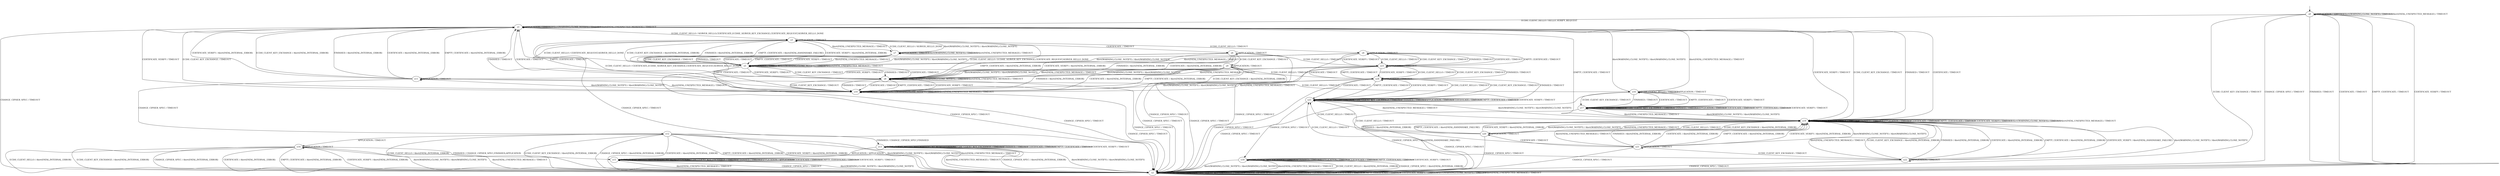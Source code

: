 digraph h6 {
s0 [label="s0"];
s1 [label="s1"];
s2 [label="s2"];
s3 [label="s3"];
s19 [label="s19"];
s4 [label="s4"];
s5 [label="s5"];
s6 [label="s6"];
s7 [label="s7"];
s20 [label="s20"];
s8 [label="s8"];
s9 [label="s9"];
s21 [label="s21"];
s23 [label="s23"];
s25 [label="s25"];
s10 [label="s10"];
s11 [label="s11"];
s22 [label="s22"];
s24 [label="s24"];
s12 [label="s12"];
s16 [label="s16"];
s13 [label="s13"];
s14 [label="s14"];
s17 [label="s17"];
s18 [label="s18"];
s15 [label="s15"];
s0 -> s1 [label="ECDH_CLIENT_HELLO / HELLO_VERIFY_REQUEST"];
s0 -> s2 [label="ECDH_CLIENT_KEY_EXCHANGE / TIMEOUT"];
s0 -> s2 [label="CHANGE_CIPHER_SPEC / TIMEOUT"];
s0 -> s2 [label="FINISHED / TIMEOUT"];
s0 -> s0 [label="APPLICATION / TIMEOUT"];
s0 -> s2 [label="CERTIFICATE / TIMEOUT"];
s0 -> s2 [label="EMPTY_CERTIFICATE / TIMEOUT"];
s0 -> s2 [label="CERTIFICATE_VERIFY / TIMEOUT"];
s0 -> s0 [label="Alert(WARNING,CLOSE_NOTIFY) / TIMEOUT"];
s0 -> s0 [label="Alert(FATAL,UNEXPECTED_MESSAGE) / TIMEOUT"];
s1 -> s3 [label="ECDH_CLIENT_HELLO / SERVER_HELLO,CERTIFICATE,ECDHE_SERVER_KEY_EXCHANGE,CERTIFICATE_REQUEST,SERVER_HELLO_DONE"];
s1 -> s19 [label="ECDH_CLIENT_KEY_EXCHANGE / TIMEOUT"];
s1 -> s2 [label="CHANGE_CIPHER_SPEC / TIMEOUT"];
s1 -> s19 [label="FINISHED / TIMEOUT"];
s1 -> s1 [label="APPLICATION / TIMEOUT"];
s1 -> s19 [label="CERTIFICATE / TIMEOUT"];
s1 -> s19 [label="EMPTY_CERTIFICATE / TIMEOUT"];
s1 -> s19 [label="CERTIFICATE_VERIFY / TIMEOUT"];
s1 -> s1 [label="Alert(WARNING,CLOSE_NOTIFY) / TIMEOUT"];
s1 -> s1 [label="Alert(FATAL,UNEXPECTED_MESSAGE) / TIMEOUT"];
s2 -> s2 [label="ECDH_CLIENT_HELLO / TIMEOUT"];
s2 -> s2 [label="ECDH_CLIENT_KEY_EXCHANGE / TIMEOUT"];
s2 -> s2 [label="CHANGE_CIPHER_SPEC / TIMEOUT"];
s2 -> s2 [label="FINISHED / TIMEOUT"];
s2 -> s2 [label="APPLICATION / TIMEOUT"];
s2 -> s2 [label="CERTIFICATE / TIMEOUT"];
s2 -> s2 [label="EMPTY_CERTIFICATE / TIMEOUT"];
s2 -> s2 [label="CERTIFICATE_VERIFY / TIMEOUT"];
s2 -> s2 [label="Alert(WARNING,CLOSE_NOTIFY) / TIMEOUT"];
s2 -> s2 [label="Alert(FATAL,UNEXPECTED_MESSAGE) / TIMEOUT"];
s3 -> s4 [label="ECDH_CLIENT_HELLO / TIMEOUT"];
s3 -> s5 [label="ECDH_CLIENT_KEY_EXCHANGE / Alert(FATAL,INTERNAL_ERROR)"];
s3 -> s2 [label="CHANGE_CIPHER_SPEC / TIMEOUT"];
s3 -> s5 [label="FINISHED / Alert(FATAL,INTERNAL_ERROR)"];
s3 -> s3 [label="APPLICATION / TIMEOUT"];
s3 -> s6 [label="CERTIFICATE / TIMEOUT"];
s3 -> s5 [label="EMPTY_CERTIFICATE / Alert(FATAL,HANDSHAKE_FAILURE)"];
s3 -> s5 [label="CERTIFICATE_VERIFY / Alert(FATAL,INTERNAL_ERROR)"];
s3 -> s7 [label="Alert(WARNING,CLOSE_NOTIFY) / Alert(WARNING,CLOSE_NOTIFY)"];
s3 -> s7 [label="Alert(FATAL,UNEXPECTED_MESSAGE) / TIMEOUT"];
s19 -> s20 [label="ECDH_CLIENT_HELLO / TIMEOUT"];
s19 -> s19 [label="ECDH_CLIENT_KEY_EXCHANGE / TIMEOUT"];
s19 -> s2 [label="CHANGE_CIPHER_SPEC / TIMEOUT"];
s19 -> s19 [label="FINISHED / TIMEOUT"];
s19 -> s19 [label="APPLICATION / TIMEOUT"];
s19 -> s19 [label="CERTIFICATE / TIMEOUT"];
s19 -> s19 [label="EMPTY_CERTIFICATE / TIMEOUT"];
s19 -> s19 [label="CERTIFICATE_VERIFY / TIMEOUT"];
s19 -> s19 [label="Alert(WARNING,CLOSE_NOTIFY) / TIMEOUT"];
s19 -> s19 [label="Alert(FATAL,UNEXPECTED_MESSAGE) / TIMEOUT"];
s4 -> s23 [label="ECDH_CLIENT_HELLO / TIMEOUT"];
s4 -> s23 [label="ECDH_CLIENT_KEY_EXCHANGE / TIMEOUT"];
s4 -> s2 [label="CHANGE_CIPHER_SPEC / TIMEOUT"];
s4 -> s23 [label="FINISHED / TIMEOUT"];
s4 -> s4 [label="APPLICATION / TIMEOUT"];
s4 -> s23 [label="CERTIFICATE / TIMEOUT"];
s4 -> s23 [label="EMPTY_CERTIFICATE / TIMEOUT"];
s4 -> s23 [label="CERTIFICATE_VERIFY / TIMEOUT"];
s4 -> s5 [label="Alert(WARNING,CLOSE_NOTIFY) / Alert(WARNING,CLOSE_NOTIFY)"];
s4 -> s5 [label="Alert(FATAL,UNEXPECTED_MESSAGE) / TIMEOUT"];
s5 -> s3 [label="ECDH_CLIENT_HELLO / CERTIFICATE_REQUEST,SERVER_HELLO_DONE"];
s5 -> s8 [label="ECDH_CLIENT_KEY_EXCHANGE / TIMEOUT"];
s5 -> s2 [label="CHANGE_CIPHER_SPEC / TIMEOUT"];
s5 -> s8 [label="FINISHED / TIMEOUT"];
s5 -> s5 [label="APPLICATION / TIMEOUT"];
s5 -> s8 [label="CERTIFICATE / TIMEOUT"];
s5 -> s8 [label="EMPTY_CERTIFICATE / TIMEOUT"];
s5 -> s8 [label="CERTIFICATE_VERIFY / TIMEOUT"];
s5 -> s5 [label="Alert(WARNING,CLOSE_NOTIFY) / TIMEOUT"];
s5 -> s5 [label="Alert(FATAL,UNEXPECTED_MESSAGE) / TIMEOUT"];
s6 -> s23 [label="ECDH_CLIENT_HELLO / TIMEOUT"];
s6 -> s9 [label="ECDH_CLIENT_KEY_EXCHANGE / TIMEOUT"];
s6 -> s2 [label="CHANGE_CIPHER_SPEC / TIMEOUT"];
s6 -> s8 [label="FINISHED / Alert(FATAL,INTERNAL_ERROR)"];
s6 -> s6 [label="APPLICATION / TIMEOUT"];
s6 -> s8 [label="CERTIFICATE / Alert(FATAL,INTERNAL_ERROR)"];
s6 -> s8 [label="EMPTY_CERTIFICATE / Alert(FATAL,INTERNAL_ERROR)"];
s6 -> s8 [label="CERTIFICATE_VERIFY / Alert(FATAL,INTERNAL_ERROR)"];
s6 -> s5 [label="Alert(WARNING,CLOSE_NOTIFY) / Alert(WARNING,CLOSE_NOTIFY)"];
s6 -> s5 [label="Alert(FATAL,UNEXPECTED_MESSAGE) / TIMEOUT"];
s7 -> s3 [label="ECDH_CLIENT_HELLO / SERVER_HELLO_DONE"];
s7 -> s5 [label="ECDH_CLIENT_KEY_EXCHANGE / TIMEOUT"];
s7 -> s2 [label="CHANGE_CIPHER_SPEC / TIMEOUT"];
s7 -> s5 [label="FINISHED / TIMEOUT"];
s7 -> s7 [label="APPLICATION / TIMEOUT"];
s7 -> s5 [label="CERTIFICATE / TIMEOUT"];
s7 -> s5 [label="EMPTY_CERTIFICATE / TIMEOUT"];
s7 -> s5 [label="CERTIFICATE_VERIFY / TIMEOUT"];
s7 -> s7 [label="Alert(WARNING,CLOSE_NOTIFY) / TIMEOUT"];
s7 -> s7 [label="Alert(FATAL,UNEXPECTED_MESSAGE) / TIMEOUT"];
s20 -> s25 [label="ECDH_CLIENT_HELLO / TIMEOUT"];
s20 -> s19 [label="ECDH_CLIENT_KEY_EXCHANGE / Alert(FATAL,INTERNAL_ERROR)"];
s20 -> s2 [label="CHANGE_CIPHER_SPEC / TIMEOUT"];
s20 -> s19 [label="FINISHED / Alert(FATAL,INTERNAL_ERROR)"];
s20 -> s20 [label="APPLICATION / TIMEOUT"];
s20 -> s21 [label="CERTIFICATE / TIMEOUT"];
s20 -> s19 [label="EMPTY_CERTIFICATE / Alert(FATAL,HANDSHAKE_FAILURE)"];
s20 -> s19 [label="CERTIFICATE_VERIFY / Alert(FATAL,INTERNAL_ERROR)"];
s20 -> s19 [label="Alert(WARNING,CLOSE_NOTIFY) / Alert(WARNING,CLOSE_NOTIFY)"];
s20 -> s19 [label="Alert(FATAL,UNEXPECTED_MESSAGE) / TIMEOUT"];
s8 -> s3 [label="ECDH_CLIENT_HELLO / ECDHE_SERVER_KEY_EXCHANGE,CERTIFICATE_REQUEST,SERVER_HELLO_DONE"];
s8 -> s10 [label="ECDH_CLIENT_KEY_EXCHANGE / TIMEOUT"];
s8 -> s2 [label="CHANGE_CIPHER_SPEC / TIMEOUT"];
s8 -> s10 [label="FINISHED / TIMEOUT"];
s8 -> s8 [label="APPLICATION / TIMEOUT"];
s8 -> s10 [label="CERTIFICATE / TIMEOUT"];
s8 -> s10 [label="EMPTY_CERTIFICATE / TIMEOUT"];
s8 -> s10 [label="CERTIFICATE_VERIFY / TIMEOUT"];
s8 -> s8 [label="Alert(WARNING,CLOSE_NOTIFY) / TIMEOUT"];
s8 -> s8 [label="Alert(FATAL,UNEXPECTED_MESSAGE) / TIMEOUT"];
s9 -> s24 [label="ECDH_CLIENT_HELLO / TIMEOUT"];
s9 -> s10 [label="ECDH_CLIENT_KEY_EXCHANGE / Alert(FATAL,INTERNAL_ERROR)"];
s9 -> s2 [label="CHANGE_CIPHER_SPEC / TIMEOUT"];
s9 -> s10 [label="FINISHED / Alert(FATAL,INTERNAL_ERROR)"];
s9 -> s9 [label="APPLICATION / TIMEOUT"];
s9 -> s10 [label="CERTIFICATE / Alert(FATAL,INTERNAL_ERROR)"];
s9 -> s10 [label="EMPTY_CERTIFICATE / Alert(FATAL,INTERNAL_ERROR)"];
s9 -> s11 [label="CERTIFICATE_VERIFY / TIMEOUT"];
s9 -> s8 [label="Alert(WARNING,CLOSE_NOTIFY) / Alert(WARNING,CLOSE_NOTIFY)"];
s9 -> s8 [label="Alert(FATAL,UNEXPECTED_MESSAGE) / TIMEOUT"];
s21 -> s25 [label="ECDH_CLIENT_HELLO / TIMEOUT"];
s21 -> s22 [label="ECDH_CLIENT_KEY_EXCHANGE / TIMEOUT"];
s21 -> s2 [label="CHANGE_CIPHER_SPEC / TIMEOUT"];
s21 -> s19 [label="FINISHED / Alert(FATAL,INTERNAL_ERROR)"];
s21 -> s21 [label="APPLICATION / TIMEOUT"];
s21 -> s19 [label="CERTIFICATE / Alert(FATAL,INTERNAL_ERROR)"];
s21 -> s19 [label="EMPTY_CERTIFICATE / Alert(FATAL,INTERNAL_ERROR)"];
s21 -> s19 [label="CERTIFICATE_VERIFY / Alert(FATAL,INTERNAL_ERROR)"];
s21 -> s19 [label="Alert(WARNING,CLOSE_NOTIFY) / Alert(WARNING,CLOSE_NOTIFY)"];
s21 -> s19 [label="Alert(FATAL,UNEXPECTED_MESSAGE) / TIMEOUT"];
s23 -> s24 [label="ECDH_CLIENT_HELLO / TIMEOUT"];
s23 -> s24 [label="ECDH_CLIENT_KEY_EXCHANGE / TIMEOUT"];
s23 -> s2 [label="CHANGE_CIPHER_SPEC / TIMEOUT"];
s23 -> s24 [label="FINISHED / TIMEOUT"];
s23 -> s23 [label="APPLICATION / TIMEOUT"];
s23 -> s24 [label="CERTIFICATE / TIMEOUT"];
s23 -> s24 [label="EMPTY_CERTIFICATE / TIMEOUT"];
s23 -> s24 [label="CERTIFICATE_VERIFY / TIMEOUT"];
s23 -> s8 [label="Alert(WARNING,CLOSE_NOTIFY) / Alert(WARNING,CLOSE_NOTIFY)"];
s23 -> s8 [label="Alert(FATAL,UNEXPECTED_MESSAGE) / TIMEOUT"];
s25 -> s25 [label="ECDH_CLIENT_HELLO / TIMEOUT"];
s25 -> s25 [label="ECDH_CLIENT_KEY_EXCHANGE / TIMEOUT"];
s25 -> s2 [label="CHANGE_CIPHER_SPEC / TIMEOUT"];
s25 -> s25 [label="FINISHED / TIMEOUT"];
s25 -> s25 [label="APPLICATION / TIMEOUT"];
s25 -> s25 [label="CERTIFICATE / TIMEOUT"];
s25 -> s25 [label="EMPTY_CERTIFICATE / TIMEOUT"];
s25 -> s25 [label="CERTIFICATE_VERIFY / TIMEOUT"];
s25 -> s19 [label="Alert(WARNING,CLOSE_NOTIFY) / Alert(WARNING,CLOSE_NOTIFY)"];
s25 -> s19 [label="Alert(FATAL,UNEXPECTED_MESSAGE) / TIMEOUT"];
s10 -> s3 [label="ECDH_CLIENT_HELLO / CERTIFICATE,ECDHE_SERVER_KEY_EXCHANGE,CERTIFICATE_REQUEST,SERVER_HELLO_DONE"];
s10 -> s1 [label="ECDH_CLIENT_KEY_EXCHANGE / TIMEOUT"];
s10 -> s2 [label="CHANGE_CIPHER_SPEC / TIMEOUT"];
s10 -> s1 [label="FINISHED / TIMEOUT"];
s10 -> s10 [label="APPLICATION / TIMEOUT"];
s10 -> s1 [label="CERTIFICATE / TIMEOUT"];
s10 -> s1 [label="EMPTY_CERTIFICATE / TIMEOUT"];
s10 -> s1 [label="CERTIFICATE_VERIFY / TIMEOUT"];
s10 -> s10 [label="Alert(WARNING,CLOSE_NOTIFY) / TIMEOUT"];
s10 -> s10 [label="Alert(FATAL,UNEXPECTED_MESSAGE) / TIMEOUT"];
s11 -> s16 [label="ECDH_CLIENT_HELLO / TIMEOUT"];
s11 -> s1 [label="ECDH_CLIENT_KEY_EXCHANGE / Alert(FATAL,INTERNAL_ERROR)"];
s11 -> s12 [label="CHANGE_CIPHER_SPEC / TIMEOUT"];
s11 -> s1 [label="FINISHED / Alert(FATAL,INTERNAL_ERROR)"];
s11 -> s11 [label="APPLICATION / TIMEOUT"];
s11 -> s1 [label="CERTIFICATE / Alert(FATAL,INTERNAL_ERROR)"];
s11 -> s1 [label="EMPTY_CERTIFICATE / Alert(FATAL,INTERNAL_ERROR)"];
s11 -> s1 [label="CERTIFICATE_VERIFY / Alert(FATAL,INTERNAL_ERROR)"];
s11 -> s10 [label="Alert(WARNING,CLOSE_NOTIFY) / Alert(WARNING,CLOSE_NOTIFY)"];
s11 -> s10 [label="Alert(FATAL,UNEXPECTED_MESSAGE) / TIMEOUT"];
s22 -> s25 [label="ECDH_CLIENT_HELLO / TIMEOUT"];
s22 -> s19 [label="ECDH_CLIENT_KEY_EXCHANGE / Alert(FATAL,INTERNAL_ERROR)"];
s22 -> s2 [label="CHANGE_CIPHER_SPEC / TIMEOUT"];
s22 -> s19 [label="FINISHED / Alert(FATAL,INTERNAL_ERROR)"];
s22 -> s22 [label="APPLICATION / TIMEOUT"];
s22 -> s19 [label="CERTIFICATE / Alert(FATAL,INTERNAL_ERROR)"];
s22 -> s19 [label="EMPTY_CERTIFICATE / Alert(FATAL,INTERNAL_ERROR)"];
s22 -> s19 [label="CERTIFICATE_VERIFY / Alert(FATAL,HANDSHAKE_FAILURE)"];
s22 -> s19 [label="Alert(WARNING,CLOSE_NOTIFY) / Alert(WARNING,CLOSE_NOTIFY)"];
s22 -> s19 [label="Alert(FATAL,UNEXPECTED_MESSAGE) / TIMEOUT"];
s24 -> s25 [label="ECDH_CLIENT_HELLO / TIMEOUT"];
s24 -> s25 [label="ECDH_CLIENT_KEY_EXCHANGE / TIMEOUT"];
s24 -> s2 [label="CHANGE_CIPHER_SPEC / TIMEOUT"];
s24 -> s25 [label="FINISHED / TIMEOUT"];
s24 -> s24 [label="APPLICATION / TIMEOUT"];
s24 -> s25 [label="CERTIFICATE / TIMEOUT"];
s24 -> s25 [label="EMPTY_CERTIFICATE / TIMEOUT"];
s24 -> s25 [label="CERTIFICATE_VERIFY / TIMEOUT"];
s24 -> s10 [label="Alert(WARNING,CLOSE_NOTIFY) / Alert(WARNING,CLOSE_NOTIFY)"];
s24 -> s10 [label="Alert(FATAL,UNEXPECTED_MESSAGE) / TIMEOUT"];
s12 -> s2 [label="ECDH_CLIENT_HELLO / Alert(FATAL,INTERNAL_ERROR)"];
s12 -> s2 [label="ECDH_CLIENT_KEY_EXCHANGE / Alert(FATAL,INTERNAL_ERROR)"];
s12 -> s2 [label="CHANGE_CIPHER_SPEC / Alert(FATAL,INTERNAL_ERROR)"];
s12 -> s13 [label="FINISHED / CHANGE_CIPHER_SPEC,FINISHED"];
s12 -> s14 [label="APPLICATION / TIMEOUT"];
s12 -> s2 [label="CERTIFICATE / Alert(FATAL,INTERNAL_ERROR)"];
s12 -> s2 [label="EMPTY_CERTIFICATE / Alert(FATAL,INTERNAL_ERROR)"];
s12 -> s2 [label="CERTIFICATE_VERIFY / Alert(FATAL,INTERNAL_ERROR)"];
s12 -> s2 [label="Alert(WARNING,CLOSE_NOTIFY) / Alert(WARNING,CLOSE_NOTIFY)"];
s12 -> s2 [label="Alert(FATAL,UNEXPECTED_MESSAGE) / TIMEOUT"];
s16 -> s16 [label="ECDH_CLIENT_HELLO / TIMEOUT"];
s16 -> s17 [label="ECDH_CLIENT_KEY_EXCHANGE / TIMEOUT"];
s16 -> s18 [label="CHANGE_CIPHER_SPEC / TIMEOUT"];
s16 -> s17 [label="FINISHED / TIMEOUT"];
s16 -> s16 [label="APPLICATION / TIMEOUT"];
s16 -> s17 [label="CERTIFICATE / TIMEOUT"];
s16 -> s17 [label="EMPTY_CERTIFICATE / TIMEOUT"];
s16 -> s17 [label="CERTIFICATE_VERIFY / TIMEOUT"];
s16 -> s1 [label="Alert(WARNING,CLOSE_NOTIFY) / Alert(WARNING,CLOSE_NOTIFY)"];
s16 -> s1 [label="Alert(FATAL,UNEXPECTED_MESSAGE) / TIMEOUT"];
s13 -> s13 [label="ECDH_CLIENT_HELLO / Alert(WARNING,NO_RENEGOTIATION)"];
s13 -> s13 [label="ECDH_CLIENT_KEY_EXCHANGE / TIMEOUT"];
s13 -> s2 [label="CHANGE_CIPHER_SPEC / Alert(FATAL,INTERNAL_ERROR)"];
s13 -> s13 [label="FINISHED / TIMEOUT"];
s13 -> s15 [label="APPLICATION / APPLICATION"];
s13 -> s13 [label="CERTIFICATE / TIMEOUT"];
s13 -> s13 [label="EMPTY_CERTIFICATE / TIMEOUT"];
s13 -> s13 [label="CERTIFICATE_VERIFY / TIMEOUT"];
s13 -> s2 [label="Alert(WARNING,CLOSE_NOTIFY) / Alert(WARNING,CLOSE_NOTIFY)"];
s13 -> s2 [label="Alert(FATAL,UNEXPECTED_MESSAGE) / TIMEOUT"];
s14 -> s2 [label="ECDH_CLIENT_HELLO / Alert(FATAL,INTERNAL_ERROR)"];
s14 -> s2 [label="ECDH_CLIENT_KEY_EXCHANGE / Alert(FATAL,INTERNAL_ERROR)"];
s14 -> s2 [label="CHANGE_CIPHER_SPEC / Alert(FATAL,INTERNAL_ERROR)"];
s14 -> s15 [label="FINISHED / CHANGE_CIPHER_SPEC,FINISHED,APPLICATION"];
s14 -> s14 [label="APPLICATION / TIMEOUT"];
s14 -> s2 [label="CERTIFICATE / Alert(FATAL,INTERNAL_ERROR)"];
s14 -> s2 [label="EMPTY_CERTIFICATE / Alert(FATAL,INTERNAL_ERROR)"];
s14 -> s2 [label="CERTIFICATE_VERIFY / Alert(FATAL,INTERNAL_ERROR)"];
s14 -> s2 [label="Alert(WARNING,CLOSE_NOTIFY) / Alert(WARNING,CLOSE_NOTIFY)"];
s14 -> s2 [label="Alert(FATAL,UNEXPECTED_MESSAGE) / TIMEOUT"];
s17 -> s17 [label="ECDH_CLIENT_HELLO / TIMEOUT"];
s17 -> s17 [label="ECDH_CLIENT_KEY_EXCHANGE / TIMEOUT"];
s17 -> s2 [label="CHANGE_CIPHER_SPEC / Alert(FATAL,HANDSHAKE_FAILURE)"];
s17 -> s17 [label="FINISHED / TIMEOUT"];
s17 -> s17 [label="APPLICATION / TIMEOUT"];
s17 -> s17 [label="CERTIFICATE / TIMEOUT"];
s17 -> s17 [label="EMPTY_CERTIFICATE / TIMEOUT"];
s17 -> s17 [label="CERTIFICATE_VERIFY / TIMEOUT"];
s17 -> s19 [label="Alert(WARNING,CLOSE_NOTIFY) / Alert(WARNING,CLOSE_NOTIFY)"];
s17 -> s19 [label="Alert(FATAL,UNEXPECTED_MESSAGE) / TIMEOUT"];
s18 -> s2 [label="ECDH_CLIENT_HELLO / Alert(FATAL,INTERNAL_ERROR)"];
s18 -> s18 [label="ECDH_CLIENT_KEY_EXCHANGE / TIMEOUT"];
s18 -> s2 [label="CHANGE_CIPHER_SPEC / Alert(FATAL,INTERNAL_ERROR)"];
s18 -> s18 [label="FINISHED / TIMEOUT"];
s18 -> s18 [label="APPLICATION / TIMEOUT"];
s18 -> s18 [label="CERTIFICATE / TIMEOUT"];
s18 -> s18 [label="EMPTY_CERTIFICATE / TIMEOUT"];
s18 -> s18 [label="CERTIFICATE_VERIFY / TIMEOUT"];
s18 -> s2 [label="Alert(WARNING,CLOSE_NOTIFY) / Alert(WARNING,CLOSE_NOTIFY)"];
s18 -> s2 [label="Alert(FATAL,UNEXPECTED_MESSAGE) / TIMEOUT"];
s15 -> s15 [label="ECDH_CLIENT_HELLO / Alert(WARNING,NO_RENEGOTIATION)"];
s15 -> s15 [label="ECDH_CLIENT_KEY_EXCHANGE / TIMEOUT"];
s15 -> s2 [label="CHANGE_CIPHER_SPEC / TIMEOUT"];
s15 -> s15 [label="FINISHED / TIMEOUT"];
s15 -> s15 [label="APPLICATION / APPLICATION"];
s15 -> s15 [label="CERTIFICATE / TIMEOUT"];
s15 -> s15 [label="EMPTY_CERTIFICATE / TIMEOUT"];
s15 -> s15 [label="CERTIFICATE_VERIFY / TIMEOUT"];
s15 -> s2 [label="Alert(WARNING,CLOSE_NOTIFY) / Alert(WARNING,CLOSE_NOTIFY)"];
s15 -> s2 [label="Alert(FATAL,UNEXPECTED_MESSAGE) / TIMEOUT"];
__start0 [shape=none, label=""];
__start0 -> s0 [label=""];
}
